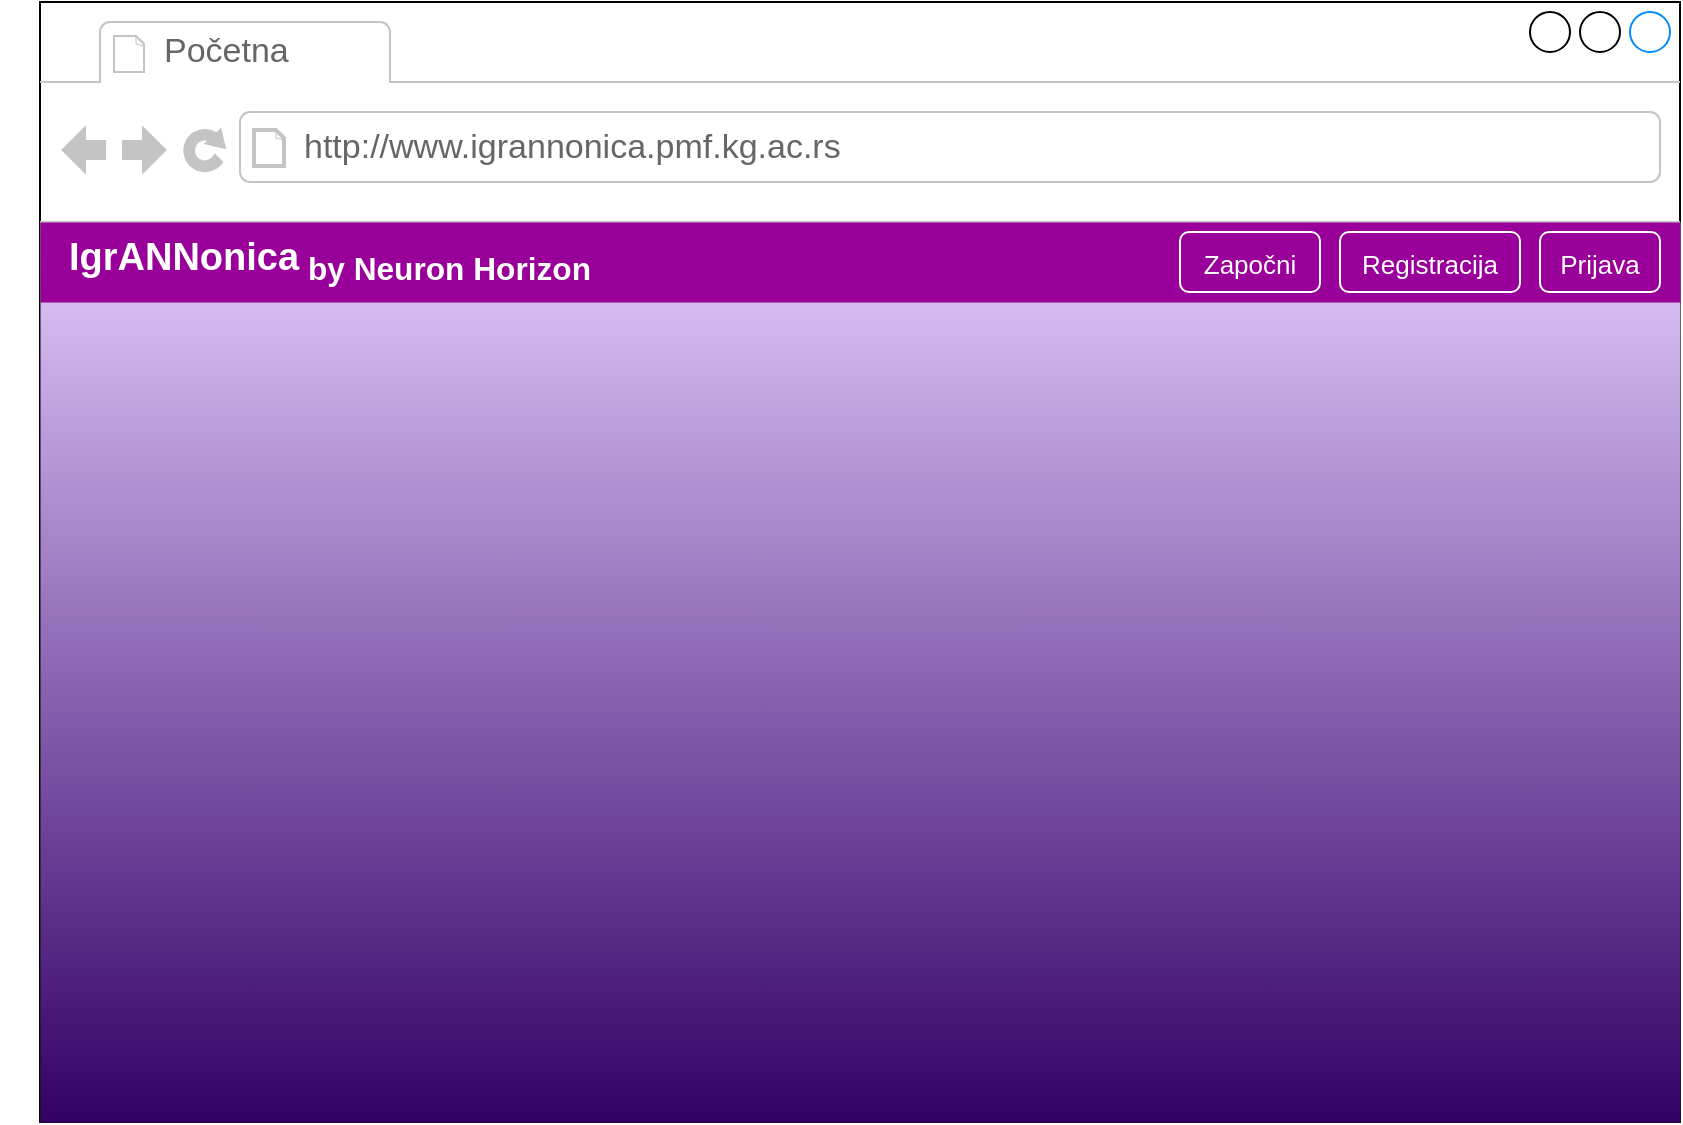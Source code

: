 <mxfile version="17.4.5"><diagram id="6niWByddvb_bg9qsfVrv" name="Page-1"><mxGraphModel dx="1422" dy="682" grid="1" gridSize="10" guides="1" tooltips="1" connect="1" arrows="1" fold="1" page="1" pageScale="1" pageWidth="850" pageHeight="1100" math="0" shadow="0"><root><mxCell id="0"/><mxCell id="1" parent="0"/><mxCell id="r__YE2FlrL94WDJHA-NL-1" value="" style="strokeWidth=1;shadow=0;dashed=0;align=center;html=1;shape=mxgraph.mockup.containers.browserWindow;rSize=0;strokeColor2=#008cff;strokeColor3=#c4c4c4;mainText=,;recursiveResize=0;" vertex="1" parent="1"><mxGeometry x="40" y="40" width="820" height="560" as="geometry"/></mxCell><mxCell id="r__YE2FlrL94WDJHA-NL-2" value="Početna" style="strokeWidth=1;shadow=0;dashed=0;align=center;html=1;shape=mxgraph.mockup.containers.anchor;fontSize=17;fontColor=#666666;align=left;" vertex="1" parent="r__YE2FlrL94WDJHA-NL-1"><mxGeometry x="60" y="12" width="110" height="26" as="geometry"/></mxCell><mxCell id="r__YE2FlrL94WDJHA-NL-3" value="http://www.igrannonica.pmf.kg.ac.rs" style="strokeWidth=1;shadow=0;dashed=0;align=center;html=1;shape=mxgraph.mockup.containers.anchor;rSize=0;fontSize=17;fontColor=#666666;align=left;" vertex="1" parent="r__YE2FlrL94WDJHA-NL-1"><mxGeometry x="130" y="60" width="250" height="26" as="geometry"/></mxCell><mxCell id="r__YE2FlrL94WDJHA-NL-27" value="" style="rounded=0;whiteSpace=wrap;html=1;labelBackgroundColor=none;fontSize=19;strokeColor=#996185;strokeWidth=0;fillColor=#E5CCFF;gradientColor=#330066;" vertex="1" parent="1"><mxGeometry x="40" y="150" width="820" height="450" as="geometry"/></mxCell><mxCell id="r__YE2FlrL94WDJHA-NL-29" value="" style="rounded=0;whiteSpace=wrap;html=1;labelBackgroundColor=none;fontSize=19;strokeColor=#996185;strokeWidth=0;fillColor=#990099;gradientColor=none;" vertex="1" parent="1"><mxGeometry x="40" y="150" width="820" height="40" as="geometry"/></mxCell><mxCell id="r__YE2FlrL94WDJHA-NL-34" value="&lt;font style=&quot;font-size: 13px&quot; color=&quot;#ffffff&quot;&gt;Započni&lt;/font&gt;" style="rounded=1;whiteSpace=wrap;html=1;labelBackgroundColor=none;fontSize=15;strokeColor=#FFFFFF;strokeWidth=1;fillColor=none;gradientColor=none;" vertex="1" parent="1"><mxGeometry x="610" y="155" width="70" height="30" as="geometry"/></mxCell><mxCell id="r__YE2FlrL94WDJHA-NL-36" value="&lt;font style=&quot;font-size: 13px&quot; color=&quot;#ffffff&quot;&gt;Registracija&lt;/font&gt;" style="rounded=1;whiteSpace=wrap;html=1;labelBackgroundColor=none;fontSize=15;strokeColor=#FFFFFF;strokeWidth=1;fillColor=none;gradientColor=none;" vertex="1" parent="1"><mxGeometry x="690" y="155" width="90" height="30" as="geometry"/></mxCell><mxCell id="r__YE2FlrL94WDJHA-NL-37" value="&lt;font style=&quot;font-size: 13px&quot; color=&quot;#ffffff&quot;&gt;Prijava&lt;/font&gt;" style="rounded=1;whiteSpace=wrap;html=1;labelBackgroundColor=none;fontSize=15;strokeColor=#FFFFFF;strokeWidth=1;fillColor=none;gradientColor=none;" vertex="1" parent="1"><mxGeometry x="790" y="155" width="60" height="30" as="geometry"/></mxCell><mxCell id="r__YE2FlrL94WDJHA-NL-62" value="&lt;h4&gt;&lt;b&gt;IgrANNonica&lt;sub&gt;&amp;nbsp;by Neuron Horizon&lt;/sub&gt;&lt;/b&gt;&lt;/h4&gt;" style="text;html=1;strokeColor=none;fillColor=none;align=center;verticalAlign=middle;whiteSpace=wrap;rounded=0;labelBackgroundColor=none;fontSize=19;fontColor=#FFFFFF;" vertex="1" parent="1"><mxGeometry x="20" y="155" width="330" height="30" as="geometry"/></mxCell></root></mxGraphModel></diagram></mxfile>